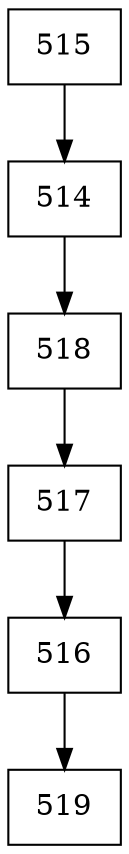 digraph G {
  node [shape=record];
  node0 [label="{515}"];
  node0 -> node1;
  node1 [label="{514}"];
  node1 -> node2;
  node2 [label="{518}"];
  node2 -> node3;
  node3 [label="{517}"];
  node3 -> node4;
  node4 [label="{516}"];
  node4 -> node5;
  node5 [label="{519}"];
}
